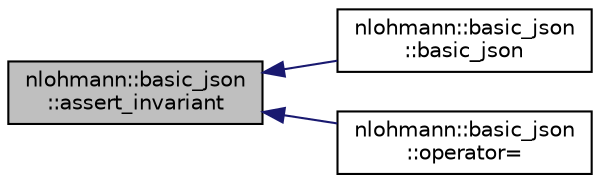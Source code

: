digraph "nlohmann::basic_json::assert_invariant"
{
 // INTERACTIVE_SVG=YES
  edge [fontname="Helvetica",fontsize="10",labelfontname="Helvetica",labelfontsize="10"];
  node [fontname="Helvetica",fontsize="10",shape=record];
  rankdir="LR";
  Node40 [label="nlohmann::basic_json\l::assert_invariant",height=0.2,width=0.4,color="black", fillcolor="grey75", style="filled", fontcolor="black"];
  Node40 -> Node41 [dir="back",color="midnightblue",fontsize="10",style="solid",fontname="Helvetica"];
  Node41 [label="nlohmann::basic_json\l::basic_json",height=0.2,width=0.4,color="black", fillcolor="white", style="filled",URL="$classnlohmann_1_1basic__json.html#af5de621bcf646c332343f9c1e011126c",tooltip="copy constructor "];
  Node40 -> Node42 [dir="back",color="midnightblue",fontsize="10",style="solid",fontname="Helvetica"];
  Node42 [label="nlohmann::basic_json\l::operator=",height=0.2,width=0.4,color="black", fillcolor="white", style="filled",URL="$classnlohmann_1_1basic__json.html#aab256df8c5594ec693035822fa1e2904",tooltip="copy assignment "];
}
